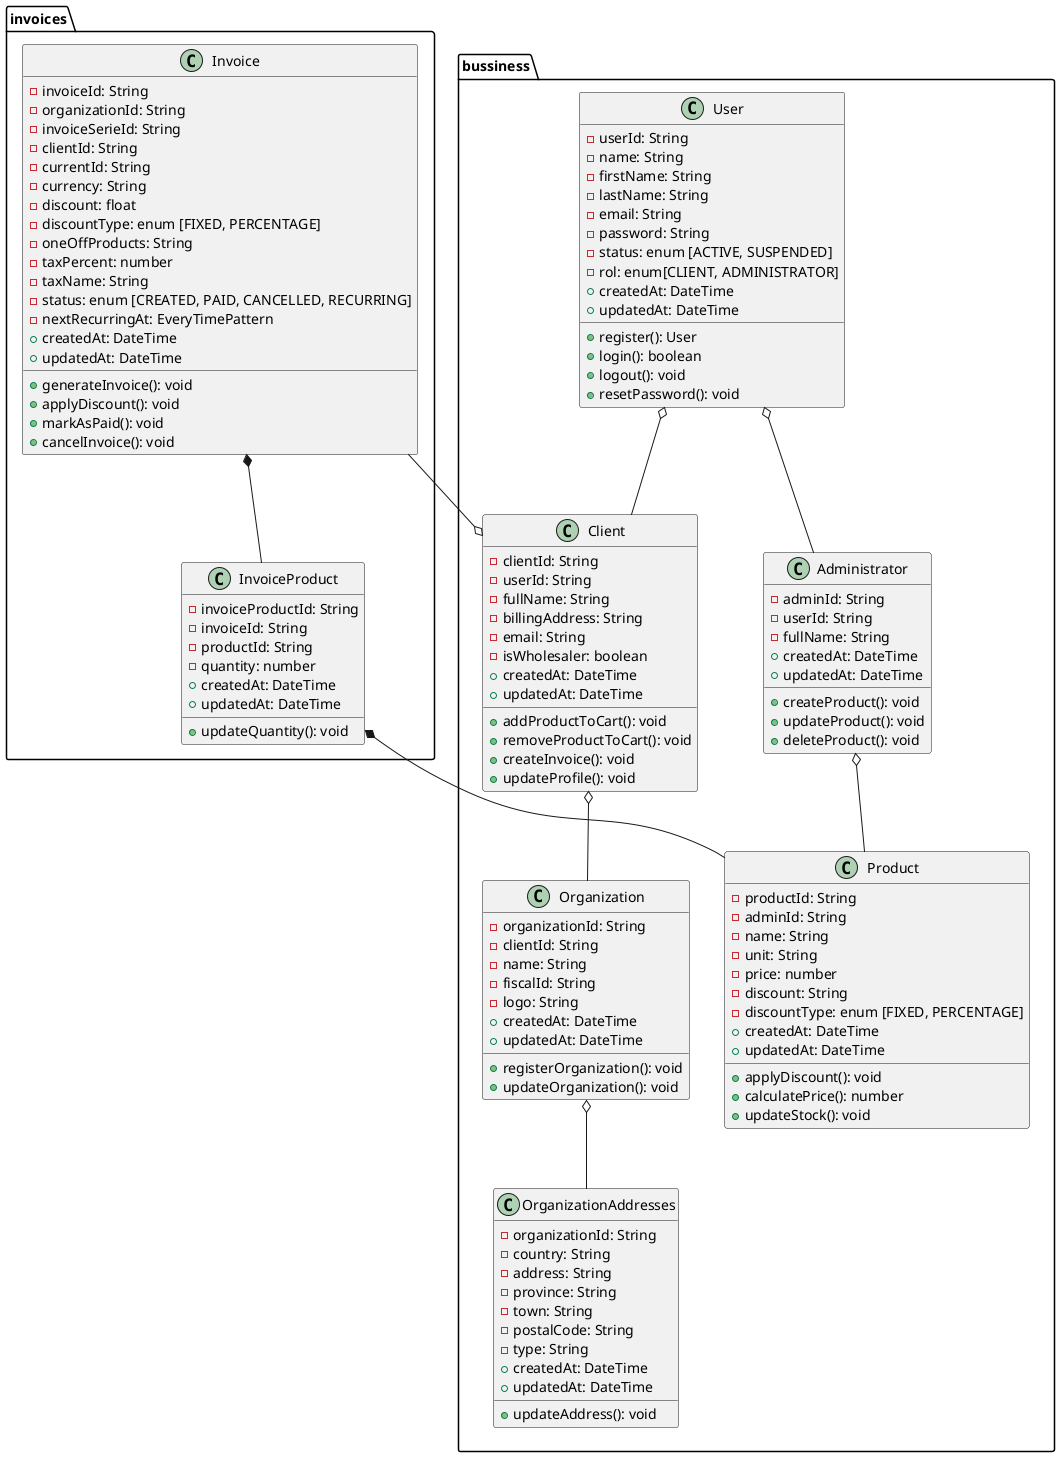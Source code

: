 @startuml

' Dirección vertical (de arriba a abajo)
top to bottom direction

skinparam entityPadding 20
skinparam entityFontSize 14


' Paquete bussiness
package bussiness {
    together {
        class Administrator {
            - adminId: String
            - userId: String
            - fullName: String
            + createdAt: DateTime
            + updatedAt: DateTime
            + createProduct(): void
            + updateProduct(): void
            + deleteProduct(): void
        }

        class Product {
            - productId: String
            - adminId: String
            - name: String
            - unit: String
            - price: number
            - discount: String
            - discountType: enum [FIXED, PERCENTAGE]
            + createdAt: DateTime
            + updatedAt: DateTime
            + applyDiscount(): void
            + calculatePrice(): number
            + updateStock(): void
        }
    }
    
    class User {
        - userId: String
        - name: String
        - firstName: String
        - lastName: String
        - email: String
        - password: String
        - status: enum [ACTIVE, SUSPENDED]
        - rol: enum[CLIENT, ADMINISTRATOR]
        + createdAt: DateTime
        + updatedAt: DateTime
        + register(): User
        + login(): boolean
        + logout(): void
        + resetPassword(): void
    }
    together {
        class OrganizationAddresses {
            - organizationId: String
            - country: String
            - address: String
            - province: String
            - town: String
            - postalCode: String
            - type: String
            + createdAt: DateTime
            + updatedAt: DateTime
            + updateAddress(): void
        }

        class Organization {
            - organizationId: String
            - clientId: String
            - name: String
            - fiscalId: String
            - logo: String
            + createdAt: DateTime
            + updatedAt: DateTime
            + registerOrganization(): void
            + updateOrganization(): void
        }

        class Client {
            - clientId: String
            - userId: String
            - fullName: String
            - billingAddress: String
            - email: String
            - isWholesaler: boolean
            + createdAt: DateTime
            + updatedAt: DateTime
            + addProductToCart(): void
            + removeProductToCart(): void
            + createInvoice(): void
            + updateProfile(): void
        }
    }
}

' Paquete invoices
package invoices {

    class InvoiceProduct {
        - invoiceProductId: String
        - invoiceId: String
        - productId: String
        - quantity: number
        + createdAt: DateTime
        + updatedAt: DateTime
        + updateQuantity(): void
    }

    class Invoice {
        - invoiceId: String
        - organizationId: String
        - invoiceSerieId: String
        - clientId: String
        - currentId: String
        - currency: String
        - discount: float
        - discountType: enum [FIXED, PERCENTAGE]
        - oneOffProducts: String
        - taxPercent: number
        - taxName: String
        - status: enum [CREATED, PAID, CANCELLED, RECURRING]
        - nextRecurringAt: EveryTimePattern
        + createdAt: DateTime
        + updatedAt: DateTime
        + generateInvoice(): void
        + applyDiscount(): void
        + markAsPaid(): void
        + cancelInvoice(): void
    }
}

' Relaciones
User o-- Client
User o-- Administrator
Administrator o-- Product

Client o-- Organization
Client o-l- Invoice

Organization o-- OrganizationAddresses

Invoice *-- InvoiceProduct
InvoiceProduct *-- Product 

@enduml
